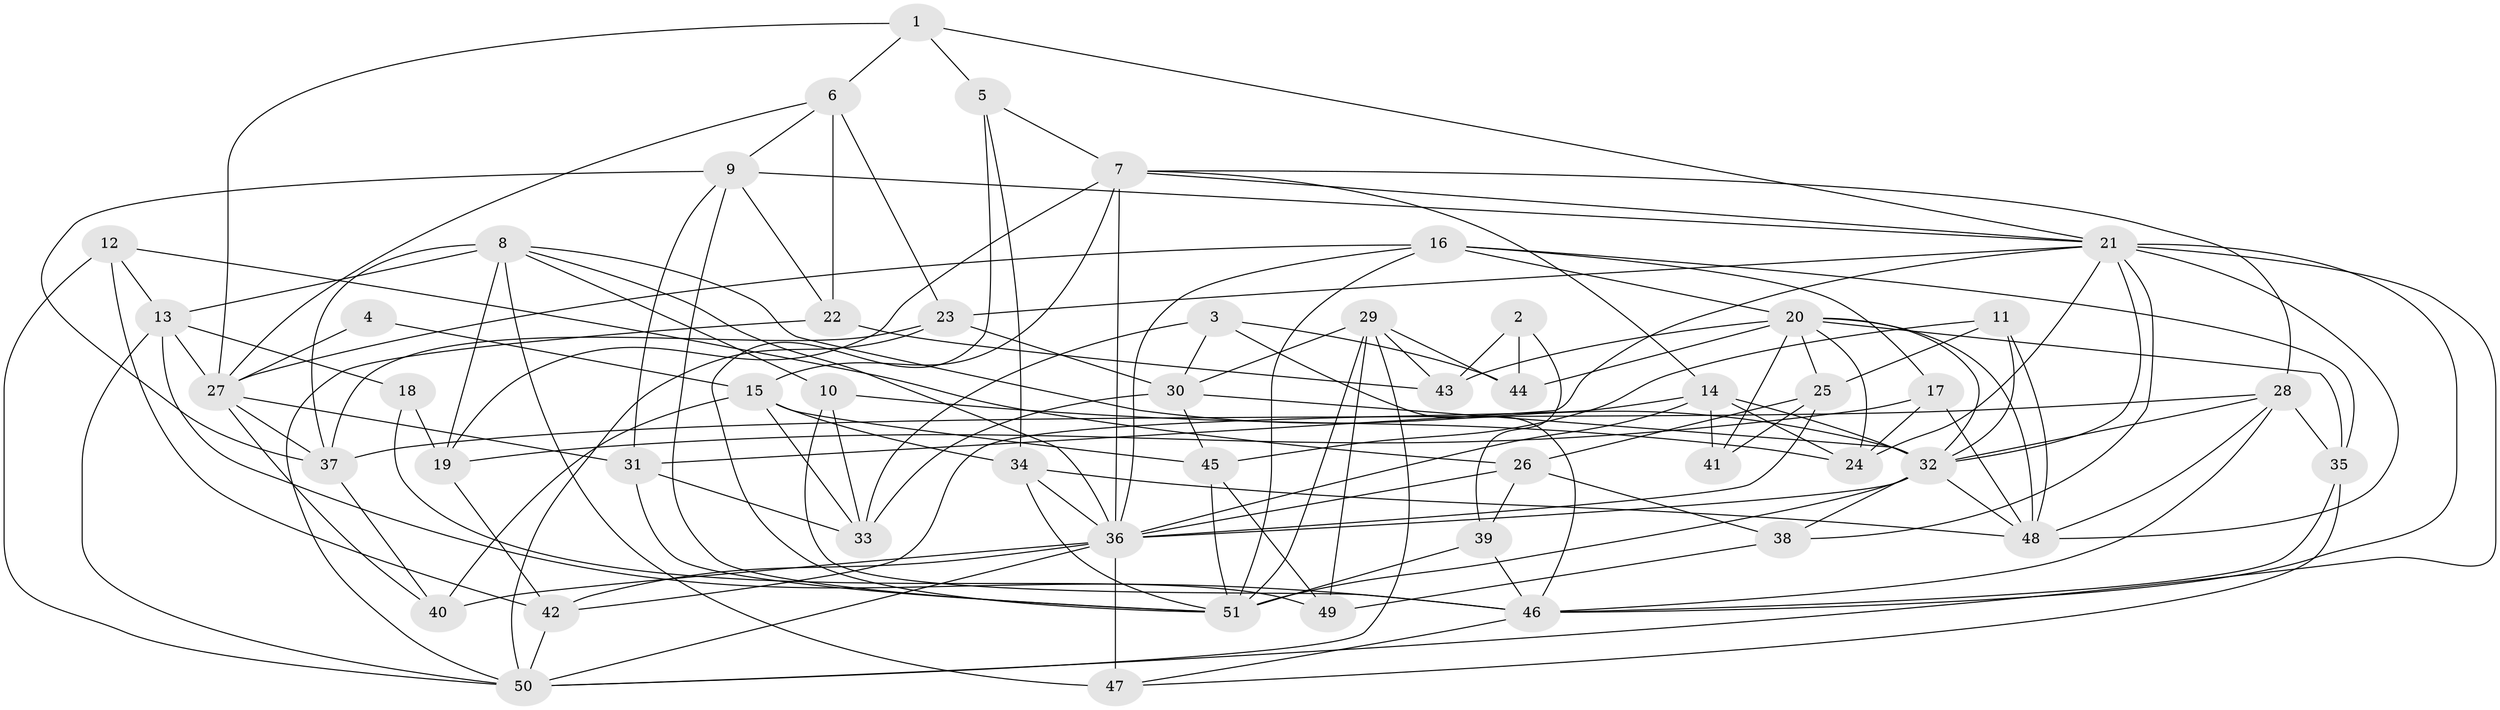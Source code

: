 // original degree distribution, {4: 0.3069306930693069, 3: 0.21782178217821782, 2: 0.16831683168316833, 5: 0.15841584158415842, 7: 0.009900990099009901, 6: 0.10891089108910891, 9: 0.009900990099009901, 10: 0.009900990099009901, 8: 0.009900990099009901}
// Generated by graph-tools (version 1.1) at 2025/02/03/09/25 03:02:16]
// undirected, 51 vertices, 141 edges
graph export_dot {
graph [start="1"]
  node [color=gray90,style=filled];
  1;
  2;
  3;
  4;
  5;
  6;
  7;
  8;
  9;
  10;
  11;
  12;
  13;
  14;
  15;
  16;
  17;
  18;
  19;
  20;
  21;
  22;
  23;
  24;
  25;
  26;
  27;
  28;
  29;
  30;
  31;
  32;
  33;
  34;
  35;
  36;
  37;
  38;
  39;
  40;
  41;
  42;
  43;
  44;
  45;
  46;
  47;
  48;
  49;
  50;
  51;
  1 -- 5 [weight=1.0];
  1 -- 6 [weight=1.0];
  1 -- 21 [weight=1.0];
  1 -- 27 [weight=1.0];
  2 -- 39 [weight=1.0];
  2 -- 43 [weight=1.0];
  2 -- 44 [weight=1.0];
  3 -- 30 [weight=1.0];
  3 -- 33 [weight=1.0];
  3 -- 44 [weight=1.0];
  3 -- 46 [weight=1.0];
  4 -- 15 [weight=1.0];
  4 -- 27 [weight=2.0];
  5 -- 7 [weight=1.0];
  5 -- 34 [weight=1.0];
  5 -- 51 [weight=1.0];
  6 -- 9 [weight=1.0];
  6 -- 22 [weight=1.0];
  6 -- 23 [weight=1.0];
  6 -- 27 [weight=1.0];
  7 -- 14 [weight=1.0];
  7 -- 15 [weight=1.0];
  7 -- 19 [weight=1.0];
  7 -- 21 [weight=1.0];
  7 -- 28 [weight=1.0];
  7 -- 36 [weight=1.0];
  8 -- 10 [weight=1.0];
  8 -- 13 [weight=1.0];
  8 -- 19 [weight=1.0];
  8 -- 32 [weight=1.0];
  8 -- 36 [weight=1.0];
  8 -- 37 [weight=1.0];
  8 -- 47 [weight=1.0];
  9 -- 21 [weight=1.0];
  9 -- 22 [weight=1.0];
  9 -- 31 [weight=1.0];
  9 -- 37 [weight=1.0];
  9 -- 51 [weight=1.0];
  10 -- 24 [weight=1.0];
  10 -- 33 [weight=2.0];
  10 -- 46 [weight=1.0];
  11 -- 25 [weight=1.0];
  11 -- 32 [weight=1.0];
  11 -- 45 [weight=1.0];
  11 -- 48 [weight=1.0];
  12 -- 13 [weight=1.0];
  12 -- 26 [weight=1.0];
  12 -- 42 [weight=1.0];
  12 -- 50 [weight=1.0];
  13 -- 18 [weight=1.0];
  13 -- 27 [weight=1.0];
  13 -- 46 [weight=1.0];
  13 -- 50 [weight=1.0];
  14 -- 24 [weight=1.0];
  14 -- 32 [weight=1.0];
  14 -- 36 [weight=1.0];
  14 -- 41 [weight=2.0];
  14 -- 42 [weight=1.0];
  15 -- 33 [weight=1.0];
  15 -- 34 [weight=1.0];
  15 -- 40 [weight=1.0];
  15 -- 45 [weight=1.0];
  16 -- 17 [weight=1.0];
  16 -- 20 [weight=1.0];
  16 -- 27 [weight=1.0];
  16 -- 35 [weight=1.0];
  16 -- 36 [weight=1.0];
  16 -- 51 [weight=1.0];
  17 -- 19 [weight=1.0];
  17 -- 24 [weight=1.0];
  17 -- 48 [weight=1.0];
  18 -- 19 [weight=1.0];
  18 -- 49 [weight=1.0];
  19 -- 42 [weight=1.0];
  20 -- 24 [weight=1.0];
  20 -- 25 [weight=1.0];
  20 -- 32 [weight=1.0];
  20 -- 35 [weight=1.0];
  20 -- 41 [weight=1.0];
  20 -- 43 [weight=2.0];
  20 -- 44 [weight=1.0];
  20 -- 48 [weight=1.0];
  21 -- 23 [weight=1.0];
  21 -- 24 [weight=1.0];
  21 -- 31 [weight=1.0];
  21 -- 32 [weight=1.0];
  21 -- 38 [weight=1.0];
  21 -- 46 [weight=1.0];
  21 -- 48 [weight=1.0];
  21 -- 50 [weight=1.0];
  22 -- 43 [weight=2.0];
  22 -- 50 [weight=1.0];
  23 -- 30 [weight=2.0];
  23 -- 37 [weight=1.0];
  23 -- 50 [weight=1.0];
  25 -- 26 [weight=1.0];
  25 -- 36 [weight=1.0];
  25 -- 41 [weight=1.0];
  26 -- 36 [weight=1.0];
  26 -- 38 [weight=1.0];
  26 -- 39 [weight=1.0];
  27 -- 31 [weight=1.0];
  27 -- 37 [weight=1.0];
  27 -- 40 [weight=1.0];
  28 -- 32 [weight=1.0];
  28 -- 35 [weight=1.0];
  28 -- 37 [weight=1.0];
  28 -- 46 [weight=1.0];
  28 -- 48 [weight=1.0];
  29 -- 30 [weight=1.0];
  29 -- 43 [weight=1.0];
  29 -- 44 [weight=1.0];
  29 -- 49 [weight=1.0];
  29 -- 50 [weight=1.0];
  29 -- 51 [weight=1.0];
  30 -- 32 [weight=1.0];
  30 -- 33 [weight=1.0];
  30 -- 45 [weight=1.0];
  31 -- 33 [weight=1.0];
  31 -- 51 [weight=1.0];
  32 -- 36 [weight=1.0];
  32 -- 38 [weight=1.0];
  32 -- 48 [weight=1.0];
  32 -- 51 [weight=1.0];
  34 -- 36 [weight=1.0];
  34 -- 48 [weight=1.0];
  34 -- 51 [weight=1.0];
  35 -- 46 [weight=1.0];
  35 -- 47 [weight=1.0];
  36 -- 40 [weight=2.0];
  36 -- 42 [weight=1.0];
  36 -- 47 [weight=2.0];
  36 -- 50 [weight=1.0];
  37 -- 40 [weight=1.0];
  38 -- 49 [weight=1.0];
  39 -- 46 [weight=1.0];
  39 -- 51 [weight=2.0];
  42 -- 50 [weight=1.0];
  45 -- 49 [weight=1.0];
  45 -- 51 [weight=1.0];
  46 -- 47 [weight=1.0];
}
